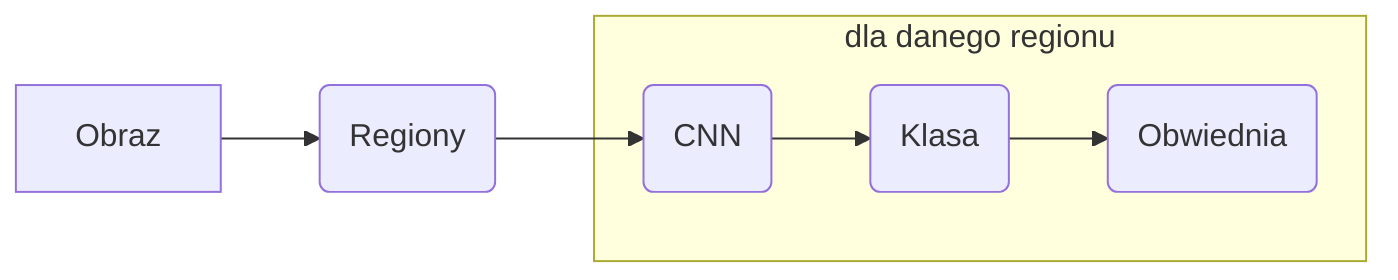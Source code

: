 graph LR

%% ...::: NODES :::...

input[Obraz]
region_proposals(Regiony)
cnn(CNN)
svm_classification(Klasa)
bounding_box_improvement(Obwiednia)

%% ...::: STYLING :::...

%% style input fill:#bddaff,stroke:#4294ff

%% ...::: FLOWS :::...

input-->region_proposals
region_proposals-->cnn
subgraph dla danego regionu
  cnn-->svm_classification
  svm_classification-->bounding_box_improvement
end